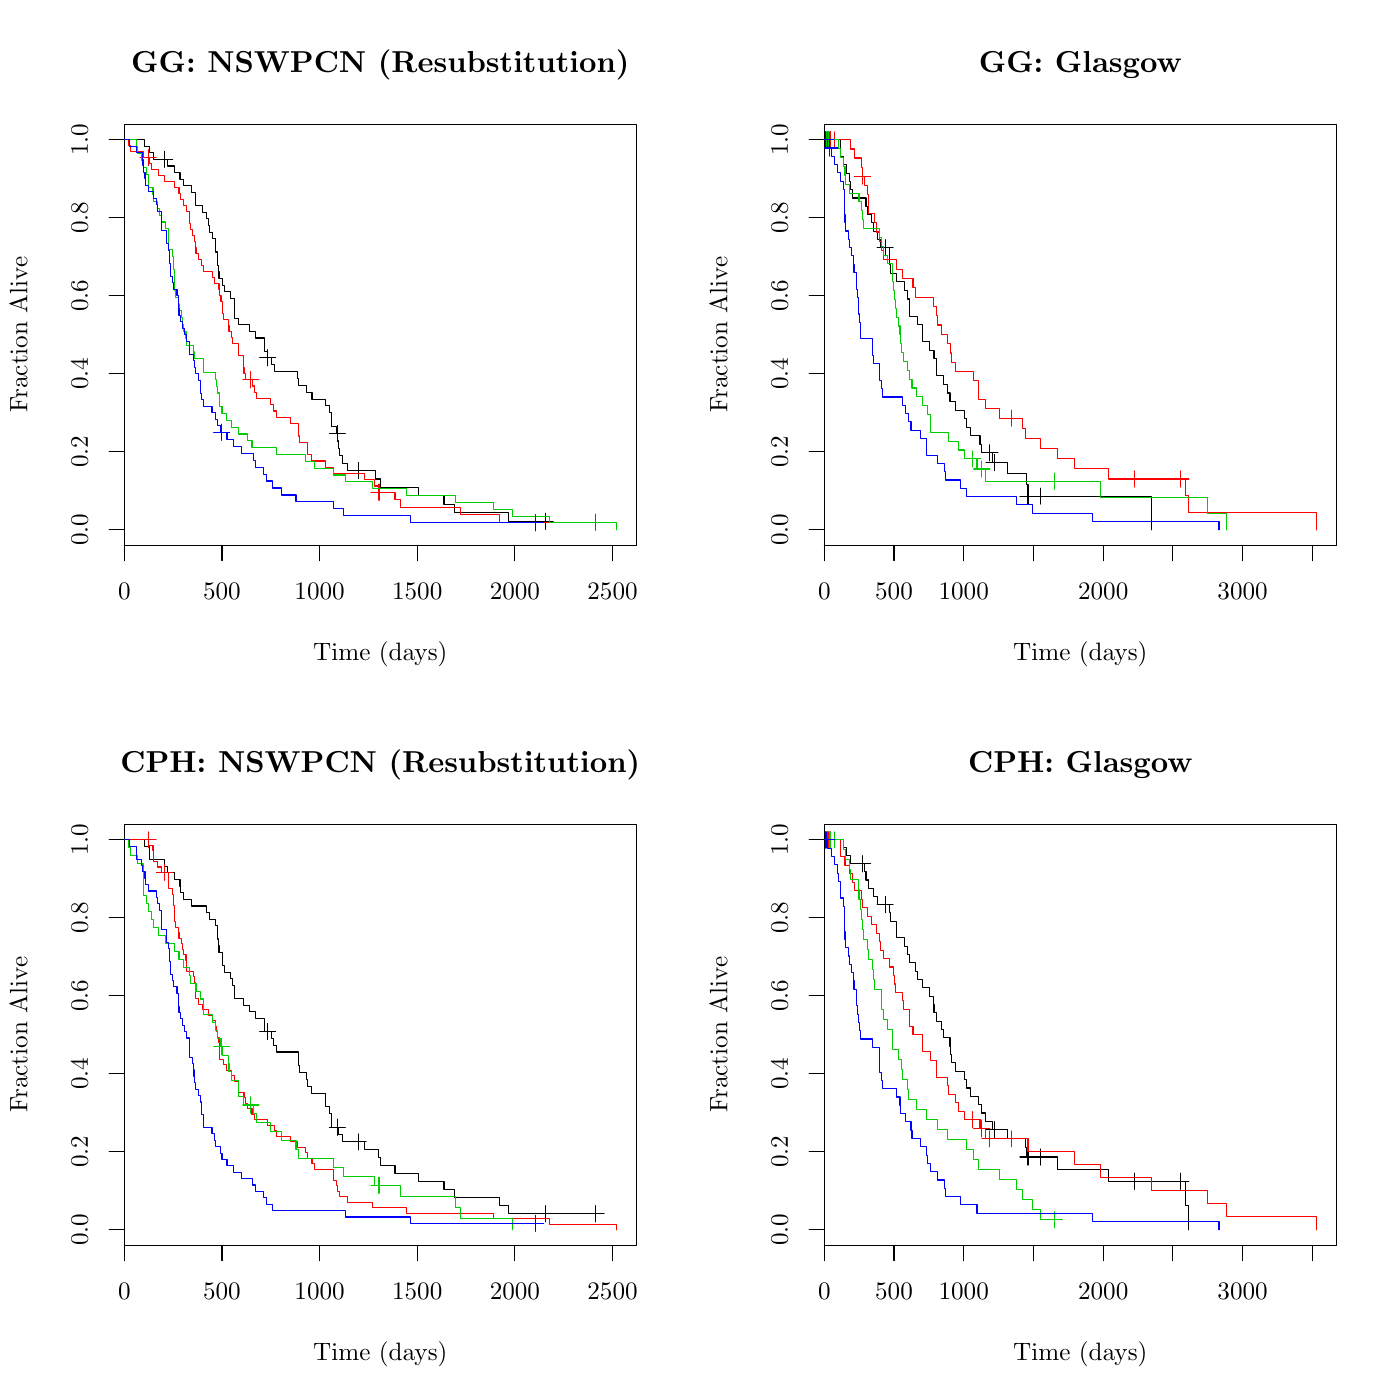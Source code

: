 % Created by tikzDevice version 0.8.1 on 2015-02-03 07:23:59
% !TEX encoding = UTF-8 Unicode
\documentclass[11pt]{memoir}
\nonstopmode

\usepackage{tikz}

\usepackage[active,tightpage,psfixbb]{preview}

\PreviewEnvironment{pgfpicture}

\setlength\PreviewBorder{0pt}

\usepackage{amsmath}
\newcommand{\SweaveOpts}[1]{}  % do not interfere with LaTeX
\newcommand{\SweaveInput}[1]{} % because they are not real TeX commands
\newcommand{\Sexpr}[1]{}       % will only be parsed by R


\usepackage{geometry}
\usepackage{amsmath}
\usepackage{lscape}
\geometry{verbose,tmargin=2.5cm,bmargin=2.5cm,lmargin=2.5cm,rmargin=2.5cm}


\begin{document}

\begin{tikzpicture}[x=1pt,y=1pt]
\definecolor{fillColor}{RGB}{255,255,255}
\path[use as bounding box,fill=fillColor,fill opacity=0.00] (0,0) rectangle (505.89,505.89);
\begin{scope}
\path[clip] (  0.00,  0.00) rectangle (505.89,505.89);
\definecolor{drawColor}{RGB}{0,0,0}

\path[draw=drawColor,line width= 0.4pt,line join=round,line cap=round] ( 44.92,308.82) -- (221.34,308.82);

\path[draw=drawColor,line width= 0.4pt,line join=round,line cap=round] ( 44.92,308.82) -- ( 44.92,303.34);

\path[draw=drawColor,line width= 0.4pt,line join=round,line cap=round] ( 80.20,308.82) -- ( 80.20,303.34);

\path[draw=drawColor,line width= 0.4pt,line join=round,line cap=round] (115.49,308.82) -- (115.49,303.34);

\path[draw=drawColor,line width= 0.4pt,line join=round,line cap=round] (150.77,308.82) -- (150.77,303.34);

\path[draw=drawColor,line width= 0.4pt,line join=round,line cap=round] (186.06,308.82) -- (186.06,303.34);

\path[draw=drawColor,line width= 0.4pt,line join=round,line cap=round] (221.34,308.82) -- (221.34,303.34);

\node[text=drawColor,anchor=base,inner sep=0pt, outer sep=0pt, scale=  0.83] at ( 44.92,289.10) {0};

\node[text=drawColor,anchor=base,inner sep=0pt, outer sep=0pt, scale=  0.83] at ( 80.20,289.10) {500};

\node[text=drawColor,anchor=base,inner sep=0pt, outer sep=0pt, scale=  0.83] at (115.49,289.10) {1000};

\node[text=drawColor,anchor=base,inner sep=0pt, outer sep=0pt, scale=  0.83] at (150.77,289.10) {1500};

\node[text=drawColor,anchor=base,inner sep=0pt, outer sep=0pt, scale=  0.83] at (186.06,289.10) {2000};

\node[text=drawColor,anchor=base,inner sep=0pt, outer sep=0pt, scale=  0.83] at (221.34,289.10) {2500};

\path[draw=drawColor,line width= 0.4pt,line join=round,line cap=round] ( 44.92,314.46) -- ( 44.92,455.34);

\path[draw=drawColor,line width= 0.4pt,line join=round,line cap=round] ( 44.92,314.46) -- ( 39.44,314.46);

\path[draw=drawColor,line width= 0.4pt,line join=round,line cap=round] ( 44.92,342.63) -- ( 39.44,342.63);

\path[draw=drawColor,line width= 0.4pt,line join=round,line cap=round] ( 44.92,370.81) -- ( 39.44,370.81);

\path[draw=drawColor,line width= 0.4pt,line join=round,line cap=round] ( 44.92,398.98) -- ( 39.44,398.98);

\path[draw=drawColor,line width= 0.4pt,line join=round,line cap=round] ( 44.92,427.16) -- ( 39.44,427.16);

\path[draw=drawColor,line width= 0.4pt,line join=round,line cap=round] ( 44.92,455.34) -- ( 39.44,455.34);

\node[text=drawColor,rotate= 90.00,anchor=base,inner sep=0pt, outer sep=0pt, scale=  0.83] at ( 31.77,314.46) {0.0};

\node[text=drawColor,rotate= 90.00,anchor=base,inner sep=0pt, outer sep=0pt, scale=  0.83] at ( 31.77,342.63) {0.2};

\node[text=drawColor,rotate= 90.00,anchor=base,inner sep=0pt, outer sep=0pt, scale=  0.83] at ( 31.77,370.81) {0.4};

\node[text=drawColor,rotate= 90.00,anchor=base,inner sep=0pt, outer sep=0pt, scale=  0.83] at ( 31.77,398.98) {0.6};

\node[text=drawColor,rotate= 90.00,anchor=base,inner sep=0pt, outer sep=0pt, scale=  0.83] at ( 31.77,427.16) {0.8};

\node[text=drawColor,rotate= 90.00,anchor=base,inner sep=0pt, outer sep=0pt, scale=  0.83] at ( 31.77,455.34) {1.0};

\path[draw=drawColor,line width= 0.4pt,line join=round,line cap=round] ( 44.92,308.82) --
	(229.94,308.82) --
	(229.94,460.97) --
	( 44.92,460.97) --
	( 44.92,308.82);
\end{scope}
\begin{scope}
\path[clip] (  0.00,252.94) rectangle (252.94,505.89);
\definecolor{drawColor}{RGB}{0,0,0}

\node[text=drawColor,anchor=base,inner sep=0pt, outer sep=0pt, scale=  1.00] at (137.43,479.67) {\bfseries GG: NSWPCN (Resubstitution)};

\node[text=drawColor,anchor=base,inner sep=0pt, outer sep=0pt, scale=  0.83] at (137.43,267.19) {Time (days)};

\node[text=drawColor,rotate= 90.00,anchor=base,inner sep=0pt, outer sep=0pt, scale=  0.83] at (  9.86,384.90) {Fraction Alive};
\end{scope}
\begin{scope}
\path[clip] ( 44.92,308.82) rectangle (229.94,460.97);
\definecolor{drawColor}{RGB}{0,0,0}

\path[draw=drawColor,line width= 0.4pt,line join=round,line cap=round] ( 44.92,455.34) --
	( 52.19,455.34) --
	( 52.19,452.99) --
	( 54.16,452.99) --
	( 54.16,450.64) --
	( 55.36,450.64) --
	( 55.36,448.29) --
	( 60.52,448.29) --
	( 60.52,445.90) --
	( 63.13,445.90) --
	( 63.13,443.51) --
	( 65.03,443.51) --
	( 65.03,441.12) --
	( 66.23,441.12) --
	( 66.23,438.73) --
	( 69.27,438.73) --
	( 69.27,436.34) --
	( 70.54,436.34) --
	( 70.54,433.95) --
	( 70.61,433.95) --
	( 70.61,431.56) --
	( 73.08,431.56) --
	( 73.08,429.17) --
	( 74.77,429.17) --
	( 74.77,426.78) --
	( 75.48,426.78) --
	( 75.48,424.39) --
	( 75.62,424.39) --
	( 75.62,422.00) --
	( 76.82,422.00) --
	( 76.82,419.61) --
	( 77.87,419.61) --
	( 77.87,417.22) --
	( 78.02,417.22) --
	( 78.02,414.83) --
	( 78.65,414.83) --
	( 78.65,412.44) --
	( 78.72,412.44) --
	( 78.72,410.05) --
	( 78.86,410.05) --
	( 78.86,407.66) --
	( 79.15,407.66) --
	( 79.15,405.27) --
	( 80.42,405.27) --
	( 80.42,402.88) --
	( 81.19,402.88) --
	( 81.19,400.49) --
	( 83.17,400.49) --
	( 83.17,398.10) --
	( 84.58,398.10) --
	( 84.58,395.71) --
	( 84.65,395.71) --
	( 84.65,393.32) --
	( 84.79,393.32) --
	( 84.79,390.93) --
	( 86.34,390.93) --
	( 86.34,388.54) --
	( 90.29,388.54) --
	( 90.29,386.15) --
	( 92.27,386.15) --
	( 92.27,383.76) --
	( 95.59,383.76) --
	( 95.59,381.37) --
	( 95.66,381.37) --
	( 95.66,378.98) --
	( 96.50,378.98) --
	( 96.50,376.59) --
	( 98.20,376.59) --
	( 98.20,374.11) --
	( 99.12,374.11) --
	( 99.12,371.62) --
	(107.58,371.62) --
	(107.58,369.14) --
	(107.80,369.14) --
	(107.80,366.65) --
	(110.76,366.65) --
	(110.76,364.17) --
	(112.74,364.17) --
	(112.74,361.68) --
	(117.60,361.68) --
	(117.60,359.20) --
	(119.02,359.20) --
	(119.02,356.71) --
	(119.79,356.71) --
	(119.79,351.74) --
	(121.70,351.74) --
	(121.70,349.25) --
	(122.05,349.25) --
	(122.05,346.58) --
	(122.26,346.58) --
	(122.26,343.90) --
	(122.61,343.90) --
	(122.61,341.22) --
	(123.74,341.22) --
	(123.74,338.55) --
	(125.51,338.55) --
	(125.51,335.87) --
	(135.67,335.87) --
	(135.67,332.81) --
	(137.65,332.81) --
	(137.65,329.75) --
	(151.27,329.75) --
	(151.27,326.69) --
	(160.44,326.69) --
	(160.44,323.63) --
	(164.25,323.63) --
	(164.25,320.57) --
	(183.87,320.57) --
	(183.87,317.51) --
	(196.99,317.51) --
	(196.99,317.51);

\path[draw=drawColor,line width= 0.4pt,line join=round,line cap=round] ( 56.55,448.29) -- ( 62.36,448.29);

\path[draw=drawColor,line width= 0.4pt,line join=round,line cap=round] ( 59.46,445.39) -- ( 59.46,451.20);

\path[draw=drawColor,line width= 0.4pt,line join=round,line cap=round] ( 93.81,376.59) -- ( 99.62,376.59);

\path[draw=drawColor,line width= 0.4pt,line join=round,line cap=round] ( 96.72,373.69) -- ( 96.72,379.50);

\path[draw=drawColor,line width= 0.4pt,line join=round,line cap=round] (119.00,349.25) -- (124.81,349.25);

\path[draw=drawColor,line width= 0.4pt,line join=round,line cap=round] (121.91,346.35) -- (121.91,352.16);

\path[draw=drawColor,line width= 0.4pt,line join=round,line cap=round] (126.48,335.87) -- (132.29,335.87);

\path[draw=drawColor,line width= 0.4pt,line join=round,line cap=round] (129.39,332.96) -- (129.39,338.77);

\path[draw=drawColor,line width= 0.4pt,line join=round,line cap=round] (194.09,317.51) -- (199.90,317.51);

\path[draw=drawColor,line width= 0.4pt,line join=round,line cap=round] (196.99,314.61) -- (196.99,320.42);
\definecolor{drawColor}{RGB}{255,0,0}

\path[draw=drawColor,line width= 0.4pt,line join=round,line cap=round] ( 44.92,455.34) --
	( 46.33,455.34) --
	( 46.33,453.20) --
	( 47.04,453.20) --
	( 47.04,451.07) --
	( 51.76,451.07) --
	( 51.76,448.93) --
	( 53.95,448.93) --
	( 53.95,446.76) --
	( 54.59,446.76) --
	( 54.59,444.59) --
	( 57.41,444.59) --
	( 57.41,442.42) --
	( 59.60,442.42) --
	( 59.60,440.26) --
	( 63.13,440.26) --
	( 63.13,438.09) --
	( 64.68,438.09) --
	( 64.68,435.92) --
	( 65.10,435.92) --
	( 65.10,433.75) --
	( 66.30,433.75) --
	( 66.30,431.58) --
	( 67.36,431.58) --
	( 67.36,429.41) --
	( 68.49,429.41) --
	( 68.49,427.24) --
	( 68.63,427.24) --
	( 68.63,425.07) --
	( 68.70,425.07) --
	( 68.70,422.90) --
	( 69.48,422.90) --
	( 69.48,420.74) --
	( 70.25,420.74) --
	( 70.25,418.57) --
	( 70.54,418.57) --
	( 70.54,416.40) --
	( 70.82,416.40) --
	( 70.82,414.23) --
	( 71.66,414.23) --
	( 71.66,412.06) --
	( 72.79,412.06) --
	( 72.79,409.89) --
	( 73.57,409.89) --
	( 73.57,407.72) --
	( 76.89,407.72) --
	( 76.89,405.55) --
	( 77.59,405.55) --
	( 77.59,403.38) --
	( 79.15,403.38) --
	( 79.15,401.21) --
	( 79.36,401.21) --
	( 79.36,399.05) --
	( 79.85,399.05) --
	( 79.85,396.88) --
	( 80.27,396.88) --
	( 80.27,394.71) --
	( 80.34,394.71) --
	( 80.34,392.54) --
	( 80.63,392.54) --
	( 80.63,390.37) --
	( 82.53,390.37) --
	( 82.53,388.20) --
	( 82.74,388.20) --
	( 82.74,386.03) --
	( 83.59,386.03) --
	( 83.59,383.86) --
	( 83.94,383.86) --
	( 83.94,381.69) --
	( 86.06,381.69) --
	( 86.06,379.52) --
	( 86.34,379.52) --
	( 86.34,377.36) --
	( 87.90,377.36) --
	( 87.90,375.19) --
	( 88.04,375.19) --
	( 88.04,373.02) --
	( 88.18,373.02) --
	( 88.18,370.85) --
	( 88.81,370.85) --
	( 88.81,368.68) --
	( 91.35,368.68) --
	( 91.35,366.42) --
	( 91.99,366.42) --
	( 91.99,364.16) --
	( 92.55,364.16) --
	( 92.55,361.90) --
	( 97.85,361.90) --
	( 97.85,359.64) --
	( 98.76,359.64) --
	( 98.76,357.38) --
	(100.03,357.38) --
	(100.03,355.12) --
	(104.97,355.12) --
	(104.97,352.86) --
	(107.94,352.86) --
	(107.94,350.61) --
	(108.01,350.61) --
	(108.01,348.35) --
	(108.15,348.35) --
	(108.15,346.09) --
	(111.04,346.09) --
	(111.04,343.83) --
	(111.18,343.83) --
	(111.18,341.57) --
	(112.59,341.57) --
	(112.59,339.31) --
	(117.68,339.31) --
	(117.68,337.05) --
	(120.36,337.05) --
	(120.36,334.79) --
	(131.79,334.79) --
	(131.79,332.53) --
	(135.18,332.53) --
	(135.18,330.27) --
	(136.80,330.27) --
	(136.80,328.01) --
	(142.73,328.01) --
	(142.73,325.30) --
	(144.56,325.30) --
	(144.56,322.59) --
	(166.51,322.59) --
	(166.51,319.88) --
	(180.41,319.88) --
	(180.41,317.17) --
	(215.34,317.17) --
	(215.34,317.17);

\path[draw=drawColor,line width= 0.4pt,line join=round,line cap=round] ( 50.62,448.93) -- ( 56.43,448.93);

\path[draw=drawColor,line width= 0.4pt,line join=round,line cap=round] ( 53.53,446.03) -- ( 53.53,451.84);

\path[draw=drawColor,line width= 0.4pt,line join=round,line cap=round] ( 87.74,368.68) -- ( 93.55,368.68);

\path[draw=drawColor,line width= 0.4pt,line join=round,line cap=round] ( 90.65,365.77) -- ( 90.65,371.59);

\path[draw=drawColor,line width= 0.4pt,line join=round,line cap=round] (134.04,328.01) -- (139.85,328.01);

\path[draw=drawColor,line width= 0.4pt,line join=round,line cap=round] (136.94,325.11) -- (136.94,330.92);

\path[draw=drawColor,line width= 0.4pt,line join=round,line cap=round] (212.44,317.17) -- (218.25,317.17);

\path[draw=drawColor,line width= 0.4pt,line join=round,line cap=round] (215.34,314.26) -- (215.34,320.07);
\definecolor{drawColor}{RGB}{0,205,0}

\path[draw=drawColor,line width= 0.4pt,line join=round,line cap=round] ( 44.92,455.34) --
	( 49.37,455.34) --
	( 49.37,452.86) --
	( 49.72,452.86) --
	( 49.72,450.39) --
	( 51.27,450.39) --
	( 51.27,447.92) --
	( 51.98,447.92) --
	( 51.98,445.45) --
	( 52.96,445.45) --
	( 52.96,442.98) --
	( 53.74,442.98) --
	( 53.74,438.03) --
	( 55.29,438.03) --
	( 55.29,435.56) --
	( 55.50,435.56) --
	( 55.50,433.09) --
	( 56.85,433.09) --
	( 56.85,430.62) --
	( 57.55,430.62) --
	( 57.55,428.15) --
	( 58.40,428.15) --
	( 58.40,425.68) --
	( 59.67,425.68) --
	( 59.67,423.20) --
	( 60.73,423.20) --
	( 60.73,420.73) --
	( 60.87,420.73) --
	( 60.87,418.26) --
	( 60.94,418.26) --
	( 60.94,415.79) --
	( 62.35,415.79) --
	( 62.35,413.32) --
	( 62.63,413.32) --
	( 62.63,408.38) --
	( 62.98,408.38) --
	( 62.98,403.43) --
	( 63.20,403.43) --
	( 63.20,400.96) --
	( 63.41,400.96) --
	( 63.41,398.49) --
	( 64.40,398.49) --
	( 64.40,396.02) --
	( 64.68,396.02) --
	( 64.68,393.55) --
	( 65.53,393.55) --
	( 65.53,391.07) --
	( 65.81,391.07) --
	( 65.81,388.60) --
	( 66.37,388.60) --
	( 66.37,386.13) --
	( 67.22,386.13) --
	( 67.22,383.66) --
	( 67.43,383.66) --
	( 67.43,381.19) --
	( 69.97,381.19) --
	( 69.97,378.72) --
	( 70.11,378.72) --
	( 70.11,376.25) --
	( 73.50,376.25) --
	( 73.50,371.30) --
	( 77.80,371.30) --
	( 77.80,368.83) --
	( 78.37,368.83) --
	( 78.37,366.36) --
	( 78.72,366.36) --
	( 78.72,363.89) --
	( 79.22,363.89) --
	( 79.22,361.42) --
	( 79.36,361.42) --
	( 79.36,358.94) --
	( 80.20,358.94) --
	( 80.20,356.47) --
	( 81.76,356.47) --
	( 81.76,354.00) --
	( 83.73,354.00) --
	( 83.73,351.53) --
	( 86.34,351.53) --
	( 86.34,349.06) --
	( 89.45,349.06) --
	( 89.45,346.59) --
	( 91.07,346.59) --
	( 91.07,344.11) --
	( 99.89,344.11) --
	( 99.89,341.64) --
	(110.55,341.64) --
	(110.55,339.17) --
	(113.51,339.17) --
	(113.51,336.70) --
	(120.57,336.70) --
	(120.57,334.23) --
	(124.80,334.23) --
	(124.80,331.76) --
	(134.61,331.76) --
	(134.61,329.29) --
	(146.75,329.29) --
	(146.75,326.81) --
	(164.74,326.81) --
	(164.74,324.34) --
	(178.43,324.34) --
	(178.43,321.87) --
	(185.35,321.87) --
	(185.35,319.40) --
	(198.62,319.40) --
	(198.62,316.93) --
	(222.82,316.93) --
	(222.82,314.46);
\definecolor{drawColor}{RGB}{0,0,255}

\path[draw=drawColor,line width= 0.4pt,line join=round,line cap=round] ( 44.92,455.34) --
	( 46.75,455.34) --
	( 46.75,452.99) --
	( 49.22,452.99) --
	( 49.22,450.64) --
	( 51.41,450.64) --
	( 51.41,448.29) --
	( 51.69,448.29) --
	( 51.69,445.94) --
	( 51.98,445.94) --
	( 51.98,443.60) --
	( 52.40,443.60) --
	( 52.40,441.25) --
	( 52.61,441.25) --
	( 52.61,438.90) --
	( 53.67,438.90) --
	( 53.67,436.55) --
	( 55.50,436.55) --
	( 55.50,434.20) --
	( 56.42,434.20) --
	( 56.42,431.86) --
	( 56.78,431.86) --
	( 56.78,429.51) --
	( 58.26,429.51) --
	( 58.26,422.46) --
	( 60.09,422.46) --
	( 60.09,420.12) --
	( 60.30,420.12) --
	( 60.30,417.77) --
	( 60.73,417.77) --
	( 60.73,415.42) --
	( 61.15,415.42) --
	( 61.15,413.07) --
	( 61.29,413.07) --
	( 61.29,410.72) --
	( 61.71,410.72) --
	( 61.71,406.03) --
	( 62.35,406.03) --
	( 62.35,403.68) --
	( 62.56,403.68) --
	( 62.56,401.33) --
	( 63.97,401.33) --
	( 63.97,398.98) --
	( 64.47,398.98) --
	( 64.47,396.64) --
	( 64.61,396.64) --
	( 64.61,394.29) --
	( 64.68,394.29) --
	( 64.68,391.94) --
	( 65.38,391.94) --
	( 65.38,389.59) --
	( 65.88,389.59) --
	( 65.88,387.24) --
	( 66.65,387.24) --
	( 66.65,384.90) --
	( 67.29,384.90) --
	( 67.29,382.55) --
	( 68.35,382.55) --
	( 68.35,380.20) --
	( 68.49,380.20) --
	( 68.49,377.85) --
	( 70.04,377.85) --
	( 70.04,375.50) --
	( 70.18,375.50) --
	( 70.18,373.16) --
	( 70.54,373.16) --
	( 70.54,370.81) --
	( 71.88,370.81) --
	( 71.88,368.46) --
	( 72.44,368.46) --
	( 72.44,363.76) --
	( 72.86,363.76) --
	( 72.86,361.42) --
	( 73.43,361.42) --
	( 73.43,359.07) --
	( 76.60,359.07) --
	( 76.60,356.72) --
	( 77.87,356.72) --
	( 77.87,354.37) --
	( 78.44,354.37) --
	( 78.44,352.02) --
	( 79.57,352.02) --
	( 79.57,349.68) --
	( 82.04,349.68) --
	( 82.04,347.16) --
	( 84.37,347.16) --
	( 84.37,344.64) --
	( 87.19,344.64) --
	( 87.19,342.13) --
	( 91.49,342.13) --
	( 91.49,339.61) --
	( 92.27,339.61) --
	( 92.27,337.10) --
	( 95.09,337.10) --
	( 95.09,334.58) --
	( 96.36,334.58) --
	( 96.36,332.07) --
	( 98.34,332.07) --
	( 98.34,329.55) --
	(101.66,329.55) --
	(101.66,327.03) --
	(106.95,327.03) --
	(106.95,324.52) --
	(120.36,324.52) --
	(120.36,322.00) --
	(124.17,322.00) --
	(124.17,319.49) --
	(148.23,319.49) --
	(148.23,316.97) --
	(193.54,316.97) --
	(193.54,316.97);

\path[draw=drawColor,line width= 0.4pt,line join=round,line cap=round] ( 77.16,349.68) -- ( 82.97,349.68);

\path[draw=drawColor,line width= 0.4pt,line join=round,line cap=round] ( 80.06,346.77) -- ( 80.06,352.58);

\path[draw=drawColor,line width= 0.4pt,line join=round,line cap=round] (190.63,316.97) -- (196.44,316.97);

\path[draw=drawColor,line width= 0.4pt,line join=round,line cap=round] (193.54,314.07) -- (193.54,319.88);
\end{scope}
\begin{scope}
\path[clip] (  0.00,  0.00) rectangle (505.89,505.89);
\definecolor{drawColor}{RGB}{0,0,0}

\path[draw=drawColor,line width= 0.4pt,line join=round,line cap=round] (297.86,308.82) -- (474.22,308.82);

\path[draw=drawColor,line width= 0.4pt,line join=round,line cap=round] (297.86,308.82) -- (297.86,303.34);

\path[draw=drawColor,line width= 0.4pt,line join=round,line cap=round] (323.06,308.82) -- (323.06,303.34);

\path[draw=drawColor,line width= 0.4pt,line join=round,line cap=round] (348.25,308.82) -- (348.25,303.34);

\path[draw=drawColor,line width= 0.4pt,line join=round,line cap=round] (373.44,308.82) -- (373.44,303.34);

\path[draw=drawColor,line width= 0.4pt,line join=round,line cap=round] (398.64,308.82) -- (398.64,303.34);

\path[draw=drawColor,line width= 0.4pt,line join=round,line cap=round] (423.83,308.82) -- (423.83,303.34);

\path[draw=drawColor,line width= 0.4pt,line join=round,line cap=round] (449.02,308.82) -- (449.02,303.34);

\path[draw=drawColor,line width= 0.4pt,line join=round,line cap=round] (474.22,308.82) -- (474.22,303.34);

\node[text=drawColor,anchor=base,inner sep=0pt, outer sep=0pt, scale=  0.83] at (297.86,289.10) {0};

\node[text=drawColor,anchor=base,inner sep=0pt, outer sep=0pt, scale=  0.83] at (323.06,289.10) {500};

\node[text=drawColor,anchor=base,inner sep=0pt, outer sep=0pt, scale=  0.83] at (348.25,289.10) {1000};

\node[text=drawColor,anchor=base,inner sep=0pt, outer sep=0pt, scale=  0.83] at (398.64,289.10) {2000};

\node[text=drawColor,anchor=base,inner sep=0pt, outer sep=0pt, scale=  0.83] at (449.02,289.10) {3000};

\path[draw=drawColor,line width= 0.4pt,line join=round,line cap=round] (297.86,314.46) -- (297.86,455.34);

\path[draw=drawColor,line width= 0.4pt,line join=round,line cap=round] (297.86,314.46) -- (292.39,314.46);

\path[draw=drawColor,line width= 0.4pt,line join=round,line cap=round] (297.86,342.63) -- (292.39,342.63);

\path[draw=drawColor,line width= 0.4pt,line join=round,line cap=round] (297.86,370.81) -- (292.39,370.81);

\path[draw=drawColor,line width= 0.4pt,line join=round,line cap=round] (297.86,398.98) -- (292.39,398.98);

\path[draw=drawColor,line width= 0.4pt,line join=round,line cap=round] (297.86,427.16) -- (292.39,427.16);

\path[draw=drawColor,line width= 0.4pt,line join=round,line cap=round] (297.86,455.34) -- (292.39,455.34);

\node[text=drawColor,rotate= 90.00,anchor=base,inner sep=0pt, outer sep=0pt, scale=  0.83] at (284.72,314.46) {0.0};

\node[text=drawColor,rotate= 90.00,anchor=base,inner sep=0pt, outer sep=0pt, scale=  0.83] at (284.72,342.63) {0.2};

\node[text=drawColor,rotate= 90.00,anchor=base,inner sep=0pt, outer sep=0pt, scale=  0.83] at (284.72,370.81) {0.4};

\node[text=drawColor,rotate= 90.00,anchor=base,inner sep=0pt, outer sep=0pt, scale=  0.83] at (284.72,398.98) {0.6};

\node[text=drawColor,rotate= 90.00,anchor=base,inner sep=0pt, outer sep=0pt, scale=  0.83] at (284.72,427.16) {0.8};

\node[text=drawColor,rotate= 90.00,anchor=base,inner sep=0pt, outer sep=0pt, scale=  0.83] at (284.72,455.34) {1.0};

\path[draw=drawColor,line width= 0.4pt,line join=round,line cap=round] (297.86,308.82) --
	(482.88,308.82) --
	(482.88,460.97) --
	(297.86,460.97) --
	(297.86,308.82);
\end{scope}
\begin{scope}
\path[clip] (252.94,252.94) rectangle (505.89,505.89);
\definecolor{drawColor}{RGB}{0,0,0}

\node[text=drawColor,anchor=base,inner sep=0pt, outer sep=0pt, scale=  1.00] at (390.37,479.67) {\bfseries GG: Glasgow};

\node[text=drawColor,anchor=base,inner sep=0pt, outer sep=0pt, scale=  0.83] at (390.37,267.19) {Time (days)};

\node[text=drawColor,rotate= 90.00,anchor=base,inner sep=0pt, outer sep=0pt, scale=  0.83] at (262.81,384.90) {Fraction Alive};
\end{scope}
\begin{scope}
\path[clip] (297.86,308.82) rectangle (482.88,460.97);
\definecolor{drawColor}{RGB}{0,0,0}

\path[draw=drawColor,line width= 0.4pt,line join=round,line cap=round] (297.86,455.34) --
	(303.74,455.34) --
	(303.74,452.34) --
	(303.85,452.34) --
	(303.85,449.34) --
	(304.72,449.34) --
	(304.72,446.34) --
	(305.99,446.34) --
	(305.99,443.35) --
	(306.81,443.35) --
	(306.81,440.35) --
	(307.48,440.35) --
	(307.48,437.35) --
	(308.09,437.35) --
	(308.09,434.35) --
	(312.94,434.35) --
	(312.94,431.36) --
	(313.40,431.36) --
	(313.40,428.36) --
	(314.84,428.36) --
	(314.84,425.36) --
	(315.65,425.36) --
	(315.65,422.36) --
	(316.99,422.36) --
	(316.99,419.37) --
	(318.26,419.37) --
	(318.26,416.37) --
	(321.44,416.37) --
	(321.44,413.28) --
	(321.48,413.28) --
	(321.48,410.19) --
	(321.74,410.19) --
	(321.74,407.10) --
	(323.86,407.10) --
	(323.86,404.02) --
	(326.90,404.02) --
	(326.90,400.93) --
	(327.77,400.93) --
	(327.77,397.84) --
	(328.54,397.84) --
	(328.54,394.75) --
	(328.64,394.75) --
	(328.64,391.66) --
	(331.60,391.66) --
	(331.60,388.57) --
	(333.25,388.57) --
	(333.25,385.49) --
	(333.29,385.49) --
	(333.29,382.40) --
	(335.75,382.40) --
	(335.75,379.31) --
	(337.48,379.31) --
	(337.48,376.22) --
	(338.35,376.22) --
	(338.35,373.13) --
	(338.51,373.13) --
	(338.51,370.04) --
	(341.01,370.04) --
	(341.01,366.96) --
	(342.39,366.96) --
	(342.39,363.87) --
	(343.26,363.87) --
	(343.26,360.78) --
	(345.41,360.78) --
	(345.41,357.69) --
	(348.63,357.69) --
	(348.63,354.60) --
	(349.09,354.60) --
	(349.09,351.51) --
	(350.58,351.51) --
	(350.58,348.43) --
	(354.10,348.43) --
	(354.10,345.34) --
	(354.61,345.34) --
	(354.61,342.25) --
	(358.60,342.25) --
	(358.60,338.78) --
	(363.92,338.78) --
	(363.92,334.72) --
	(371.07,334.72) --
	(371.07,330.67) --
	(371.48,330.67) --
	(371.48,326.62) --
	(415.95,326.62) --
	(415.95,314.46);

\path[draw=drawColor,line width= 0.4pt,line join=round,line cap=round] (296.23,455.34) -- (302.04,455.34);

\path[draw=drawColor,line width= 0.4pt,line join=round,line cap=round] (299.14,452.43) -- (299.14,458.24);

\path[draw=drawColor,line width= 0.4pt,line join=round,line cap=round] (296.45,455.34) -- (302.26,455.34);

\path[draw=drawColor,line width= 0.4pt,line join=round,line cap=round] (299.35,452.43) -- (299.35,458.24);

\path[draw=drawColor,line width= 0.4pt,line join=round,line cap=round] (297.15,455.34) -- (302.96,455.34);

\path[draw=drawColor,line width= 0.4pt,line join=round,line cap=round] (300.06,452.43) -- (300.06,458.24);

\path[draw=drawColor,line width= 0.4pt,line join=round,line cap=round] (316.94,416.37) -- (322.75,416.37);

\path[draw=drawColor,line width= 0.4pt,line join=round,line cap=round] (319.84,413.46) -- (319.84,419.27);

\path[draw=drawColor,line width= 0.4pt,line join=round,line cap=round] (354.77,342.25) -- (360.58,342.25);

\path[draw=drawColor,line width= 0.4pt,line join=round,line cap=round] (357.68,339.35) -- (357.68,345.16);

\path[draw=drawColor,line width= 0.4pt,line join=round,line cap=round] (356.30,338.78) -- (362.12,338.78);

\path[draw=drawColor,line width= 0.4pt,line join=round,line cap=round] (359.21,335.87) -- (359.21,341.68);

\path[draw=drawColor,line width= 0.4pt,line join=round,line cap=round] (368.57,326.62) -- (374.38,326.62);

\path[draw=drawColor,line width= 0.4pt,line join=round,line cap=round] (371.48,323.71) -- (371.48,329.52);

\path[draw=drawColor,line width= 0.4pt,line join=round,line cap=round] (373.17,326.62) -- (378.99,326.62);

\path[draw=drawColor,line width= 0.4pt,line join=round,line cap=round] (376.08,323.71) -- (376.08,329.52);
\definecolor{drawColor}{RGB}{255,0,0}

\path[draw=drawColor,line width= 0.4pt,line join=round,line cap=round] (297.86,455.34) --
	(307.22,455.34) --
	(307.22,452.06) --
	(308.75,452.06) --
	(308.75,448.78) --
	(311.36,448.78) --
	(311.36,445.51) --
	(311.67,445.51) --
	(311.67,442.23) --
	(312.28,442.23) --
	(312.28,438.87) --
	(313.62,438.87) --
	(313.62,435.51) --
	(313.81,435.51) --
	(313.81,432.14) --
	(313.97,432.14) --
	(313.97,428.78) --
	(316.11,428.78) --
	(316.11,425.42) --
	(316.77,425.42) --
	(316.77,422.06) --
	(317.80,422.06) --
	(317.80,418.69) --
	(318.57,418.69) --
	(318.57,415.33) --
	(319.34,415.33) --
	(319.34,411.97) --
	(324.04,411.97) --
	(324.04,408.61) --
	(326.08,408.61) --
	(326.08,405.24) --
	(329.92,405.24) --
	(329.92,401.88) --
	(330.88,401.88) --
	(330.88,398.52) --
	(337.23,398.52) --
	(337.23,395.16) --
	(338.25,395.16) --
	(338.25,391.79) --
	(338.81,391.79) --
	(338.81,388.43) --
	(340.09,388.43) --
	(340.09,385.07) --
	(342.49,385.07) --
	(342.49,381.71) --
	(343.37,381.71) --
	(343.37,378.34) --
	(343.98,378.34) --
	(343.98,374.98) --
	(345.36,374.98) --
	(345.36,371.62) --
	(351.70,371.62) --
	(351.70,368.26) --
	(353.43,368.26) --
	(353.43,364.89) --
	(353.54,364.89) --
	(353.54,361.53) --
	(356.14,361.53) --
	(356.14,358.17) --
	(361.10,358.17) --
	(361.10,354.81) --
	(369.44,354.81) --
	(369.44,351.14) --
	(370.60,351.14) --
	(370.60,347.47) --
	(376.08,347.47) --
	(376.08,343.80) --
	(382.06,343.80) --
	(382.06,340.13) --
	(388.35,340.13) --
	(388.35,336.46) --
	(400.62,336.46) --
	(400.62,332.80) --
	(428.22,332.80) --
	(428.22,326.68) --
	(429.45,326.68) --
	(429.45,320.57) --
	(475.77,320.57) --
	(475.77,314.46);

\path[draw=drawColor,line width= 0.4pt,line join=round,line cap=round] (295.37,455.34) -- (301.18,455.34);

\path[draw=drawColor,line width= 0.4pt,line join=round,line cap=round] (298.28,452.43) -- (298.28,458.24);

\path[draw=drawColor,line width= 0.4pt,line join=round,line cap=round] (295.53,455.34) -- (301.34,455.34);

\path[draw=drawColor,line width= 0.4pt,line join=round,line cap=round] (298.43,452.43) -- (298.43,458.24);

\path[draw=drawColor,line width= 0.4pt,line join=round,line cap=round] (296.23,455.34) -- (302.04,455.34);

\path[draw=drawColor,line width= 0.4pt,line join=round,line cap=round] (299.14,452.43) -- (299.14,458.24);

\path[draw=drawColor,line width= 0.4pt,line join=round,line cap=round] (297.00,455.34) -- (302.81,455.34);

\path[draw=drawColor,line width= 0.4pt,line join=round,line cap=round] (299.90,452.43) -- (299.90,458.24);

\path[draw=drawColor,line width= 0.4pt,line join=round,line cap=round] (297.26,455.34) -- (303.07,455.34);

\path[draw=drawColor,line width= 0.4pt,line join=round,line cap=round] (300.17,452.43) -- (300.17,458.24);

\path[draw=drawColor,line width= 0.4pt,line join=round,line cap=round] (298.79,455.34) -- (304.60,455.34);

\path[draw=drawColor,line width= 0.4pt,line join=round,line cap=round] (301.70,452.43) -- (301.70,458.24);

\path[draw=drawColor,line width= 0.4pt,line join=round,line cap=round] (308.76,442.23) -- (314.57,442.23);

\path[draw=drawColor,line width= 0.4pt,line join=round,line cap=round] (311.67,439.33) -- (311.67,445.14);

\path[draw=drawColor,line width= 0.4pt,line join=round,line cap=round] (362.59,354.81) -- (368.40,354.81);

\path[draw=drawColor,line width= 0.4pt,line join=round,line cap=round] (365.50,351.90) -- (365.50,357.71);

\path[draw=drawColor,line width= 0.4pt,line join=round,line cap=round] (406.91,332.80) -- (412.73,332.80);

\path[draw=drawColor,line width= 0.4pt,line join=round,line cap=round] (409.82,329.89) -- (409.82,335.70);

\path[draw=drawColor,line width= 0.4pt,line join=round,line cap=round] (423.78,332.80) -- (429.60,332.80);

\path[draw=drawColor,line width= 0.4pt,line join=round,line cap=round] (426.69,329.89) -- (426.69,335.70);
\definecolor{drawColor}{RGB}{0,205,0}

\path[draw=drawColor,line width= 0.4pt,line join=round,line cap=round] (297.86,455.34) --
	(303.08,455.34) --
	(303.08,452.13) --
	(303.59,452.13) --
	(303.59,448.93) --
	(304.87,448.93) --
	(304.87,445.73) --
	(305.33,445.73) --
	(305.33,442.53) --
	(305.53,442.53) --
	(305.53,439.33) --
	(307.07,439.33) --
	(307.07,436.12) --
	(310.39,436.12) --
	(310.39,432.92) --
	(311.31,432.92) --
	(311.31,429.72) --
	(311.71,429.72) --
	(311.71,426.52) --
	(312.13,426.52) --
	(312.13,423.32) --
	(317.96,423.32) --
	(317.96,420.12) --
	(318.68,420.12) --
	(318.68,416.91) --
	(319.23,416.91) --
	(319.23,413.71) --
	(320.56,413.71) --
	(320.56,410.51) --
	(322.40,410.51) --
	(322.40,407.31) --
	(322.66,407.31) --
	(322.66,404.11) --
	(322.91,404.11) --
	(322.91,400.90) --
	(323.12,400.90) --
	(323.12,397.70) --
	(323.58,397.70) --
	(323.58,394.50) --
	(323.94,394.50) --
	(323.94,391.30) --
	(324.81,391.30) --
	(324.81,388.10) --
	(325.21,388.10) --
	(325.21,384.90) --
	(325.52,384.90) --
	(325.52,381.69) --
	(325.73,381.69) --
	(325.73,378.49) --
	(326.34,378.49) --
	(326.34,375.29) --
	(327.97,375.29) --
	(327.97,372.09) --
	(328.54,372.09) --
	(328.54,368.89) --
	(329.56,368.89) --
	(329.56,365.68) --
	(331.30,365.68) --
	(331.30,362.48) --
	(333.40,362.48) --
	(333.40,359.28) --
	(335.24,359.28) --
	(335.24,356.08) --
	(336.21,356.08) --
	(336.21,349.68) --
	(342.75,349.68) --
	(342.75,346.47) --
	(346.22,346.47) --
	(346.22,343.27) --
	(348.47,343.27) --
	(348.47,340.07) --
	(353.03,340.07) --
	(353.03,336.41) --
	(356.14,336.41) --
	(356.14,332.02) --
	(397.55,332.02) --
	(397.55,326.17) --
	(436.40,326.17) --
	(436.40,320.31) --
	(443.21,320.31) --
	(443.21,314.46);

\path[draw=drawColor,line width= 0.4pt,line join=round,line cap=round] (295.42,455.34) -- (301.23,455.34);

\path[draw=drawColor,line width= 0.4pt,line join=round,line cap=round] (298.32,452.43) -- (298.32,458.24);

\path[draw=drawColor,line width= 0.4pt,line join=round,line cap=round] (295.68,455.34) -- (301.49,455.34);

\path[draw=drawColor,line width= 0.4pt,line join=round,line cap=round] (298.59,452.43) -- (298.59,458.24);

\path[draw=drawColor,line width= 0.4pt,line join=round,line cap=round] (295.83,455.34) -- (301.64,455.34);

\path[draw=drawColor,line width= 0.4pt,line join=round,line cap=round] (298.74,452.43) -- (298.74,458.24);

\path[draw=drawColor,line width= 0.4pt,line join=round,line cap=round] (296.49,455.34) -- (302.30,455.34);

\path[draw=drawColor,line width= 0.4pt,line join=round,line cap=round] (299.40,452.43) -- (299.40,458.24);

\path[draw=drawColor,line width= 0.4pt,line join=round,line cap=round] (348.64,340.07) -- (354.45,340.07);

\path[draw=drawColor,line width= 0.4pt,line join=round,line cap=round] (351.54,337.17) -- (351.54,342.98);

\path[draw=drawColor,line width= 0.4pt,line join=round,line cap=round] (351.86,336.41) -- (357.67,336.41);

\path[draw=drawColor,line width= 0.4pt,line join=round,line cap=round] (354.76,333.51) -- (354.76,339.32);

\path[draw=drawColor,line width= 0.4pt,line join=round,line cap=round] (378.08,332.02) -- (383.89,332.02);

\path[draw=drawColor,line width= 0.4pt,line join=round,line cap=round] (380.99,329.11) -- (380.99,334.93);
\definecolor{drawColor}{RGB}{0,0,255}

\path[draw=drawColor,line width= 0.4pt,line join=round,line cap=round] (297.86,455.34) --
	(299.09,455.34) --
	(299.09,452.40) --
	(300.36,452.40) --
	(300.36,449.40) --
	(301.70,449.40) --
	(301.70,446.40) --
	(302.47,446.40) --
	(302.47,443.40) --
	(303.85,443.40) --
	(303.85,440.41) --
	(304.72,440.41) --
	(304.72,437.41) --
	(305.03,437.41) --
	(305.03,434.41) --
	(305.12,434.41) --
	(305.12,431.41) --
	(305.27,431.41) --
	(305.27,428.41) --
	(305.33,428.41) --
	(305.33,425.41) --
	(305.53,425.41) --
	(305.53,422.41) --
	(306.71,422.41) --
	(306.71,419.41) --
	(306.87,419.41) --
	(306.87,416.41) --
	(307.53,416.41) --
	(307.53,413.42) --
	(308.49,413.42) --
	(308.49,410.42) --
	(308.60,410.42) --
	(308.60,407.42) --
	(309.61,407.42) --
	(309.61,404.42) --
	(309.63,404.42) --
	(309.63,401.42) --
	(309.72,401.42) --
	(309.72,398.42) --
	(310.13,398.42) --
	(310.13,392.42) --
	(310.64,392.42) --
	(310.64,389.43) --
	(310.79,389.43) --
	(310.79,386.43) --
	(310.85,386.43) --
	(310.85,383.43) --
	(315.19,383.43) --
	(315.19,380.43) --
	(315.24,380.43) --
	(315.24,377.43) --
	(315.50,377.43) --
	(315.50,374.43) --
	(317.76,374.43) --
	(317.76,371.43) --
	(317.85,371.43) --
	(317.85,368.43) --
	(318.46,368.43) --
	(318.46,365.44) --
	(318.88,365.44) --
	(318.88,362.44) --
	(326.24,362.44) --
	(326.24,359.44) --
	(327.16,359.44) --
	(327.16,356.44) --
	(328.23,356.44) --
	(328.23,353.44) --
	(329.20,353.44) --
	(329.20,350.44) --
	(332.52,350.44) --
	(332.52,347.44) --
	(334.67,347.44) --
	(334.67,341.44) --
	(338.66,341.44) --
	(338.66,338.45) --
	(341.31,338.45) --
	(341.31,335.45) --
	(341.62,335.45) --
	(341.62,332.45) --
	(346.94,332.45) --
	(346.94,329.45) --
	(349.20,329.45) --
	(349.20,326.45) --
	(367.45,326.45) --
	(367.45,323.45) --
	(373.01,323.45) --
	(373.01,320.45) --
	(394.68,320.45) --
	(394.68,317.45) --
	(440.49,317.45) --
	(440.49,314.46);

\path[draw=drawColor,line width= 0.4pt,line join=round,line cap=round] (295.47,455.34) -- (301.28,455.34);

\path[draw=drawColor,line width= 0.4pt,line join=round,line cap=round] (298.37,452.43) -- (298.37,458.24);

\path[draw=drawColor,line width= 0.4pt,line join=round,line cap=round] (296.91,452.40) -- (302.72,452.40);

\path[draw=drawColor,line width= 0.4pt,line join=round,line cap=round] (299.81,449.50) -- (299.81,455.31);
\end{scope}
\begin{scope}
\path[clip] (  0.00,  0.00) rectangle (505.89,505.89);
\definecolor{drawColor}{RGB}{0,0,0}

\path[draw=drawColor,line width= 0.4pt,line join=round,line cap=round] ( 44.92, 55.88) -- (221.34, 55.88);

\path[draw=drawColor,line width= 0.4pt,line join=round,line cap=round] ( 44.92, 55.88) -- ( 44.92, 50.40);

\path[draw=drawColor,line width= 0.4pt,line join=round,line cap=round] ( 80.20, 55.88) -- ( 80.20, 50.40);

\path[draw=drawColor,line width= 0.4pt,line join=round,line cap=round] (115.49, 55.88) -- (115.49, 50.40);

\path[draw=drawColor,line width= 0.4pt,line join=round,line cap=round] (150.77, 55.88) -- (150.77, 50.40);

\path[draw=drawColor,line width= 0.4pt,line join=round,line cap=round] (186.06, 55.88) -- (186.06, 50.40);

\path[draw=drawColor,line width= 0.4pt,line join=round,line cap=round] (221.34, 55.88) -- (221.34, 50.40);

\node[text=drawColor,anchor=base,inner sep=0pt, outer sep=0pt, scale=  0.83] at ( 44.92, 36.15) {0};

\node[text=drawColor,anchor=base,inner sep=0pt, outer sep=0pt, scale=  0.83] at ( 80.20, 36.15) {500};

\node[text=drawColor,anchor=base,inner sep=0pt, outer sep=0pt, scale=  0.83] at (115.49, 36.15) {1000};

\node[text=drawColor,anchor=base,inner sep=0pt, outer sep=0pt, scale=  0.83] at (150.77, 36.15) {1500};

\node[text=drawColor,anchor=base,inner sep=0pt, outer sep=0pt, scale=  0.83] at (186.06, 36.15) {2000};

\node[text=drawColor,anchor=base,inner sep=0pt, outer sep=0pt, scale=  0.83] at (221.34, 36.15) {2500};

\path[draw=drawColor,line width= 0.4pt,line join=round,line cap=round] ( 44.92, 61.51) -- ( 44.92,202.39);

\path[draw=drawColor,line width= 0.4pt,line join=round,line cap=round] ( 44.92, 61.51) -- ( 39.44, 61.51);

\path[draw=drawColor,line width= 0.4pt,line join=round,line cap=round] ( 44.92, 89.69) -- ( 39.44, 89.69);

\path[draw=drawColor,line width= 0.4pt,line join=round,line cap=round] ( 44.92,117.86) -- ( 39.44,117.86);

\path[draw=drawColor,line width= 0.4pt,line join=round,line cap=round] ( 44.92,146.04) -- ( 39.44,146.04);

\path[draw=drawColor,line width= 0.4pt,line join=round,line cap=round] ( 44.92,174.21) -- ( 39.44,174.21);

\path[draw=drawColor,line width= 0.4pt,line join=round,line cap=round] ( 44.92,202.39) -- ( 39.44,202.39);

\node[text=drawColor,rotate= 90.00,anchor=base,inner sep=0pt, outer sep=0pt, scale=  0.83] at ( 31.77, 61.51) {0.0};

\node[text=drawColor,rotate= 90.00,anchor=base,inner sep=0pt, outer sep=0pt, scale=  0.83] at ( 31.77, 89.69) {0.2};

\node[text=drawColor,rotate= 90.00,anchor=base,inner sep=0pt, outer sep=0pt, scale=  0.83] at ( 31.77,117.86) {0.4};

\node[text=drawColor,rotate= 90.00,anchor=base,inner sep=0pt, outer sep=0pt, scale=  0.83] at ( 31.77,146.04) {0.6};

\node[text=drawColor,rotate= 90.00,anchor=base,inner sep=0pt, outer sep=0pt, scale=  0.83] at ( 31.77,174.21) {0.8};

\node[text=drawColor,rotate= 90.00,anchor=base,inner sep=0pt, outer sep=0pt, scale=  0.83] at ( 31.77,202.39) {1.0};

\path[draw=drawColor,line width= 0.4pt,line join=round,line cap=round] ( 44.92, 55.88) --
	(229.94, 55.88) --
	(229.94,208.03) --
	( 44.92,208.03) --
	( 44.92, 55.88);
\end{scope}
\begin{scope}
\path[clip] (  0.00,  0.00) rectangle (252.94,252.94);
\definecolor{drawColor}{RGB}{0,0,0}

\node[text=drawColor,anchor=base,inner sep=0pt, outer sep=0pt, scale=  1.00] at (137.43,226.72) {\bfseries CPH: NSWPCN (Resubstitution)};

\node[text=drawColor,anchor=base,inner sep=0pt, outer sep=0pt, scale=  0.83] at (137.43, 14.24) {Time (days)};

\node[text=drawColor,rotate= 90.00,anchor=base,inner sep=0pt, outer sep=0pt, scale=  0.83] at (  9.86,131.95) {Fraction Alive};
\end{scope}
\begin{scope}
\path[clip] ( 44.92, 55.88) rectangle (229.94,208.03);
\definecolor{drawColor}{RGB}{0,0,0}

\path[draw=drawColor,line width= 0.4pt,line join=round,line cap=round] ( 44.92,202.39) --
	( 52.19,202.39) --
	( 52.19,200.00) --
	( 53.95,200.00) --
	( 53.95,197.61) --
	( 54.16,197.61) --
	( 54.16,195.23) --
	( 59.60,195.23) --
	( 59.60,192.84) --
	( 60.52,192.84) --
	( 60.52,190.45) --
	( 63.13,190.45) --
	( 63.13,188.06) --
	( 65.03,188.06) --
	( 65.03,185.68) --
	( 65.10,185.68) --
	( 65.10,183.29) --
	( 66.23,183.29) --
	( 66.23,180.90) --
	( 69.27,180.90) --
	( 69.27,178.51) --
	( 74.77,178.51) --
	( 74.77,176.12) --
	( 75.62,176.12) --
	( 75.62,173.74) --
	( 78.02,173.74) --
	( 78.02,171.35) --
	( 78.65,171.35) --
	( 78.65,168.96) --
	( 78.72,168.96) --
	( 78.72,166.57) --
	( 78.86,166.57) --
	( 78.86,164.19) --
	( 79.15,164.19) --
	( 79.15,161.80) --
	( 80.27,161.80) --
	( 80.27,159.41) --
	( 80.42,159.41) --
	( 80.42,157.02) --
	( 81.19,157.02) --
	( 81.19,154.63) --
	( 83.17,154.63) --
	( 83.17,152.25) --
	( 83.94,152.25) --
	( 83.94,149.86) --
	( 84.58,149.86) --
	( 84.58,147.47) --
	( 84.65,147.47) --
	( 84.65,145.08) --
	( 88.04,145.08) --
	( 88.04,142.70) --
	( 90.29,142.70) --
	( 90.29,140.31) --
	( 92.27,140.31) --
	( 92.27,137.92) --
	( 95.59,137.92) --
	( 95.59,135.53) --
	( 95.66,135.53) --
	( 95.66,133.14) --
	( 98.20,133.14) --
	( 98.20,130.67) --
	( 98.76,130.67) --
	( 98.76,128.20) --
	(100.03,128.20) --
	(100.03,125.73) --
	(107.80,125.73) --
	(107.80,123.26) --
	(107.94,123.26) --
	(107.94,120.79) --
	(108.15,120.79) --
	(108.15,118.32) --
	(110.76,118.32) --
	(110.76,115.85) --
	(111.18,115.85) --
	(111.18,113.38) --
	(112.59,113.38) --
	(112.59,110.91) --
	(117.60,110.91) --
	(117.60,108.44) --
	(117.68,108.44) --
	(117.68,105.97) --
	(119.02,105.97) --
	(119.02,103.50) --
	(119.79,103.50) --
	(119.79, 98.56) --
	(122.26, 98.56) --
	(122.26, 95.92) --
	(123.74, 95.92) --
	(123.74, 93.27) --
	(131.79, 93.27) --
	(131.79, 90.38) --
	(136.80, 90.38) --
	(136.80, 87.50) --
	(137.65, 87.50) --
	(137.65, 84.61) --
	(142.73, 84.61) --
	(142.73, 81.72) --
	(151.27, 81.72) --
	(151.27, 78.83) --
	(160.44, 78.83) --
	(160.44, 75.95) --
	(164.25, 75.95) --
	(164.25, 73.06) --
	(180.41, 73.06) --
	(180.41, 70.17) --
	(183.87, 70.17) --
	(183.87, 67.29) --
	(215.34, 67.29) --
	(215.34, 67.29);

\path[draw=drawColor,line width= 0.4pt,line join=round,line cap=round] ( 93.81,133.14) -- ( 99.62,133.14);

\path[draw=drawColor,line width= 0.4pt,line join=round,line cap=round] ( 96.72,130.24) -- ( 96.72,136.05);

\path[draw=drawColor,line width= 0.4pt,line join=round,line cap=round] (119.00, 98.56) -- (124.81, 98.56);

\path[draw=drawColor,line width= 0.4pt,line join=round,line cap=round] (121.91, 95.66) -- (121.91,101.47);

\path[draw=drawColor,line width= 0.4pt,line join=round,line cap=round] (126.48, 93.27) -- (132.29, 93.27);

\path[draw=drawColor,line width= 0.4pt,line join=round,line cap=round] (129.39, 90.36) -- (129.39, 96.17);

\path[draw=drawColor,line width= 0.4pt,line join=round,line cap=round] (194.09, 67.29) -- (199.90, 67.29);

\path[draw=drawColor,line width= 0.4pt,line join=round,line cap=round] (196.99, 64.38) -- (196.99, 70.19);

\path[draw=drawColor,line width= 0.4pt,line join=round,line cap=round] (212.44, 67.29) -- (218.25, 67.29);

\path[draw=drawColor,line width= 0.4pt,line join=round,line cap=round] (215.34, 64.38) -- (215.34, 70.19);
\definecolor{drawColor}{RGB}{255,0,0}

\path[draw=drawColor,line width= 0.4pt,line join=round,line cap=round] ( 44.92,202.39) --
	( 53.74,202.39) --
	( 53.74,200.43) --
	( 55.29,200.43) --
	( 55.29,198.48) --
	( 55.36,198.48) --
	( 55.36,196.52) --
	( 55.50,196.52) --
	( 55.50,194.56) --
	( 56.85,194.56) --
	( 56.85,192.61) --
	( 58.40,192.61) --
	( 58.40,190.65) --
	( 60.73,190.65) --
	( 60.73,188.66) --
	( 60.87,188.66) --
	( 60.87,186.68) --
	( 60.94,186.68) --
	( 60.94,184.69) --
	( 62.35,184.69) --
	( 62.35,182.70) --
	( 62.63,182.70) --
	( 62.63,178.73) --
	( 62.98,178.73) --
	( 62.98,176.74) --
	( 63.13,176.74) --
	( 63.13,174.76) --
	( 63.20,174.76) --
	( 63.20,172.77) --
	( 63.41,172.77) --
	( 63.41,170.78) --
	( 64.40,170.78) --
	( 64.40,168.80) --
	( 64.68,168.80) --
	( 64.68,166.81) --
	( 65.53,166.81) --
	( 65.53,164.82) --
	( 65.81,164.82) --
	( 65.81,162.84) --
	( 66.37,162.84) --
	( 66.37,160.85) --
	( 67.22,160.85) --
	( 67.22,158.86) --
	( 67.36,158.86) --
	( 67.36,156.88) --
	( 67.43,156.88) --
	( 67.43,154.89) --
	( 69.97,154.89) --
	( 69.97,152.90) --
	( 70.25,152.90) --
	( 70.25,150.92) --
	( 70.54,150.92) --
	( 70.54,146.94) --
	( 70.61,146.94) --
	( 70.61,144.95) --
	( 71.66,144.95) --
	( 71.66,142.97) --
	( 73.08,142.97) --
	( 73.08,140.98) --
	( 75.48,140.98) --
	( 75.48,138.99) --
	( 76.82,138.99) --
	( 76.82,137.01) --
	( 77.87,137.01) --
	( 77.87,135.02) --
	( 78.37,135.02) --
	( 78.37,133.03) --
	( 78.72,133.03) --
	( 78.72,131.05) --
	( 79.15,131.05) --
	( 79.15,129.06) --
	( 79.22,129.06) --
	( 79.22,127.07) --
	( 79.36,127.07) --
	( 79.36,123.10) --
	( 80.63,123.10) --
	( 80.63,121.11) --
	( 81.76,121.11) --
	( 81.76,119.13) --
	( 83.73,119.13) --
	( 83.73,117.14) --
	( 84.79,117.14) --
	( 84.79,115.15) --
	( 86.34,115.15) --
	( 86.34,111.18) --
	( 88.18,111.18) --
	( 88.18,109.19) --
	( 88.81,109.19) --
	( 88.81,107.21) --
	( 89.45,107.21) --
	( 89.45,105.22) --
	( 91.07,105.22) --
	( 91.07,103.23) --
	( 91.99,103.23) --
	( 91.99,101.25) --
	( 96.50,101.25) --
	( 96.50, 99.26) --
	( 99.12, 99.26) --
	( 99.12, 97.27) --
	( 99.89, 97.27) --
	( 99.89, 95.29) --
	(104.97, 95.29) --
	(104.97, 93.30) --
	(107.58, 93.30) --
	(107.58, 91.31) --
	(110.55, 91.31) --
	(110.55, 89.33) --
	(111.04, 89.33) --
	(111.04, 87.34) --
	(112.74, 87.34) --
	(112.74, 85.35) --
	(113.51, 85.35) --
	(113.51, 83.37) --
	(120.36, 83.37) --
	(120.36, 81.38) --
	(120.57, 81.38) --
	(120.57, 79.39) --
	(121.70, 79.39) --
	(121.70, 77.40) --
	(122.05, 77.40) --
	(122.05, 75.42) --
	(122.61, 75.42) --
	(122.61, 73.43) --
	(125.51, 73.43) --
	(125.51, 71.44) --
	(134.61, 71.44) --
	(134.61, 69.46) --
	(146.75, 69.46) --
	(146.75, 67.47) --
	(178.43, 67.47) --
	(178.43, 65.48) --
	(198.62, 65.48) --
	(198.62, 63.50) --
	(222.82, 63.50) --
	(222.82, 61.51);

\path[draw=drawColor,line width= 0.4pt,line join=round,line cap=round] ( 50.62,202.39) -- ( 56.43,202.39);

\path[draw=drawColor,line width= 0.4pt,line join=round,line cap=round] ( 53.53,199.49) -- ( 53.53,205.30);

\path[draw=drawColor,line width= 0.4pt,line join=round,line cap=round] ( 56.55,190.65) -- ( 62.36,190.65);

\path[draw=drawColor,line width= 0.4pt,line join=round,line cap=round] ( 59.46,187.75) -- ( 59.46,193.56);
\definecolor{drawColor}{RGB}{0,205,0}

\path[draw=drawColor,line width= 0.4pt,line join=round,line cap=round] ( 44.92,202.39) --
	( 46.33,202.39) --
	( 46.33,199.52) --
	( 47.04,199.52) --
	( 47.04,196.64) --
	( 49.72,196.64) --
	( 49.72,193.76) --
	( 51.69,193.76) --
	( 51.69,190.89) --
	( 51.76,190.89) --
	( 51.76,188.01) --
	( 51.98,188.01) --
	( 51.98,182.26) --
	( 52.96,182.26) --
	( 52.96,179.39) --
	( 53.74,179.39) --
	( 53.74,176.51) --
	( 54.59,176.51) --
	( 54.59,173.64) --
	( 55.50,173.64) --
	( 55.50,170.76) --
	( 57.41,170.76) --
	( 57.41,167.89) --
	( 59.67,167.89) --
	( 59.67,165.01) --
	( 62.98,165.01) --
	( 62.98,162.14) --
	( 64.68,162.14) --
	( 64.68,159.26) --
	( 66.30,159.26) --
	( 66.30,156.39) --
	( 68.49,156.39) --
	( 68.49,153.51) --
	( 68.70,153.51) --
	( 68.70,150.64) --
	( 70.82,150.64) --
	( 70.82,147.76) --
	( 72.44,147.76) --
	( 72.44,144.89) --
	( 73.43,144.89) --
	( 73.43,142.01) --
	( 73.57,142.01) --
	( 73.57,139.14) --
	( 76.89,139.14) --
	( 76.89,136.26) --
	( 77.80,136.26) --
	( 77.80,133.39) --
	( 78.44,133.39) --
	( 78.44,130.51) --
	( 79.85,130.51) --
	( 79.85,127.64) --
	( 80.34,127.64) --
	( 80.34,124.63) --
	( 82.53,124.63) --
	( 82.53,121.63) --
	( 82.74,121.63) --
	( 82.74,118.62) --
	( 83.59,118.62) --
	( 83.59,115.61) --
	( 86.06,115.61) --
	( 86.06,112.61) --
	( 86.34,112.61) --
	( 86.34,109.60) --
	( 87.90,109.60) --
	( 87.90,106.60) --
	( 91.49,106.60) --
	( 91.49,103.38) --
	( 92.55,103.38) --
	( 92.55,100.16) --
	( 97.85,100.16) --
	( 97.85, 96.94) --
	(101.66, 96.94) --
	(101.66, 93.72) --
	(106.95, 93.72) --
	(106.95, 90.50) --
	(108.01, 90.50) --
	(108.01, 87.27) --
	(120.36, 87.27) --
	(120.36, 84.05) --
	(124.17, 84.05) --
	(124.17, 80.83) --
	(135.18, 80.83) --
	(135.18, 77.61) --
	(144.56, 77.61) --
	(144.56, 73.59) --
	(164.74, 73.59) --
	(164.74, 69.56) --
	(166.51, 69.56) --
	(166.51, 65.54) --
	(185.35, 65.54) --
	(185.35, 61.51);

\path[draw=drawColor,line width= 0.4pt,line join=round,line cap=round] ( 77.16,127.64) -- ( 82.97,127.64);

\path[draw=drawColor,line width= 0.4pt,line join=round,line cap=round] ( 80.06,124.73) -- ( 80.06,130.54);

\path[draw=drawColor,line width= 0.4pt,line join=round,line cap=round] ( 87.74,106.60) -- ( 93.55,106.60);

\path[draw=drawColor,line width= 0.4pt,line join=round,line cap=round] ( 90.65,103.69) -- ( 90.65,109.50);

\path[draw=drawColor,line width= 0.4pt,line join=round,line cap=round] (134.04, 77.61) -- (139.85, 77.61);

\path[draw=drawColor,line width= 0.4pt,line join=round,line cap=round] (136.94, 74.71) -- (136.94, 80.52);
\definecolor{drawColor}{RGB}{0,0,255}

\path[draw=drawColor,line width= 0.4pt,line join=round,line cap=round] ( 44.92,202.39) --
	( 46.75,202.39) --
	( 46.75,200.08) --
	( 49.22,200.08) --
	( 49.22,197.77) --
	( 49.37,197.77) --
	( 49.37,195.46) --
	( 51.27,195.46) --
	( 51.27,193.15) --
	( 51.41,193.15) --
	( 51.41,190.84) --
	( 52.40,190.84) --
	( 52.40,188.53) --
	( 52.61,188.53) --
	( 52.61,186.22) --
	( 53.67,186.22) --
	( 53.67,183.91) --
	( 56.42,183.91) --
	( 56.42,181.60) --
	( 56.78,181.60) --
	( 56.78,179.30) --
	( 57.55,179.30) --
	( 57.55,176.99) --
	( 58.26,176.99) --
	( 58.26,170.06) --
	( 60.09,170.06) --
	( 60.09,167.75) --
	( 60.30,167.75) --
	( 60.30,165.44) --
	( 60.73,165.44) --
	( 60.73,163.13) --
	( 61.15,163.13) --
	( 61.15,160.82) --
	( 61.29,160.82) --
	( 61.29,158.51) --
	( 61.71,158.51) --
	( 61.71,153.89) --
	( 62.35,153.89) --
	( 62.35,151.58) --
	( 62.56,151.58) --
	( 62.56,149.27) --
	( 63.97,149.27) --
	( 63.97,146.96) --
	( 64.47,146.96) --
	( 64.47,144.65) --
	( 64.61,144.65) --
	( 64.61,142.34) --
	( 64.68,142.34) --
	( 64.68,140.03) --
	( 65.38,140.03) --
	( 65.38,137.72) --
	( 65.88,137.72) --
	( 65.88,135.41) --
	( 66.65,135.41) --
	( 66.65,133.11) --
	( 67.29,133.11) --
	( 67.29,130.80) --
	( 68.35,130.80) --
	( 68.35,128.49) --
	( 68.49,128.49) --
	( 68.49,126.18) --
	( 68.63,126.18) --
	( 68.63,123.87) --
	( 69.48,123.87) --
	( 69.48,121.56) --
	( 70.04,121.56) --
	( 70.04,119.25) --
	( 70.11,119.25) --
	( 70.11,116.94) --
	( 70.18,116.94) --
	( 70.18,114.63) --
	( 70.54,114.63) --
	( 70.54,112.32) --
	( 71.88,112.32) --
	( 71.88,110.01) --
	( 72.44,110.01) --
	( 72.44,107.70) --
	( 72.79,107.70) --
	( 72.79,105.39) --
	( 72.86,105.39) --
	( 72.86,103.08) --
	( 73.50,103.08) --
	( 73.50, 98.46) --
	( 76.60, 98.46) --
	( 76.60, 96.15) --
	( 77.59, 96.15) --
	( 77.59, 93.84) --
	( 77.87, 93.84) --
	( 77.87, 91.53) --
	( 79.57, 91.53) --
	( 79.57, 89.22) --
	( 80.20, 89.22) --
	( 80.20, 86.92) --
	( 82.04, 86.92) --
	( 82.04, 84.61) --
	( 84.37, 84.61) --
	( 84.37, 82.30) --
	( 87.19, 82.30) --
	( 87.19, 79.99) --
	( 91.35, 79.99) --
	( 91.35, 77.68) --
	( 92.27, 77.68) --
	( 92.27, 75.37) --
	( 95.09, 75.37) --
	( 95.09, 73.06) --
	( 96.36, 73.06) --
	( 96.36, 70.75) --
	( 98.34, 70.75) --
	( 98.34, 68.44) --
	(124.80, 68.44) --
	(124.80, 66.13) --
	(148.23, 66.13) --
	(148.23, 63.82) --
	(193.54, 63.82) --
	(193.54, 63.82);

\path[draw=drawColor,line width= 0.4pt,line join=round,line cap=round] (190.63, 63.82) -- (196.44, 63.82);

\path[draw=drawColor,line width= 0.4pt,line join=round,line cap=round] (193.54, 60.92) -- (193.54, 66.73);
\end{scope}
\begin{scope}
\path[clip] (  0.00,  0.00) rectangle (505.89,505.89);
\definecolor{drawColor}{RGB}{0,0,0}

\path[draw=drawColor,line width= 0.4pt,line join=round,line cap=round] (297.86, 55.88) -- (474.22, 55.88);

\path[draw=drawColor,line width= 0.4pt,line join=round,line cap=round] (297.86, 55.88) -- (297.86, 50.40);

\path[draw=drawColor,line width= 0.4pt,line join=round,line cap=round] (323.06, 55.88) -- (323.06, 50.40);

\path[draw=drawColor,line width= 0.4pt,line join=round,line cap=round] (348.25, 55.88) -- (348.25, 50.40);

\path[draw=drawColor,line width= 0.4pt,line join=round,line cap=round] (373.44, 55.88) -- (373.44, 50.40);

\path[draw=drawColor,line width= 0.4pt,line join=round,line cap=round] (398.64, 55.88) -- (398.64, 50.40);

\path[draw=drawColor,line width= 0.4pt,line join=round,line cap=round] (423.83, 55.88) -- (423.83, 50.40);

\path[draw=drawColor,line width= 0.4pt,line join=round,line cap=round] (449.02, 55.88) -- (449.02, 50.40);

\path[draw=drawColor,line width= 0.4pt,line join=round,line cap=round] (474.22, 55.88) -- (474.22, 50.40);

\node[text=drawColor,anchor=base,inner sep=0pt, outer sep=0pt, scale=  0.83] at (297.86, 36.15) {0};

\node[text=drawColor,anchor=base,inner sep=0pt, outer sep=0pt, scale=  0.83] at (323.06, 36.15) {500};

\node[text=drawColor,anchor=base,inner sep=0pt, outer sep=0pt, scale=  0.83] at (348.25, 36.15) {1000};

\node[text=drawColor,anchor=base,inner sep=0pt, outer sep=0pt, scale=  0.83] at (398.64, 36.15) {2000};

\node[text=drawColor,anchor=base,inner sep=0pt, outer sep=0pt, scale=  0.83] at (449.02, 36.15) {3000};

\path[draw=drawColor,line width= 0.4pt,line join=round,line cap=round] (297.86, 61.51) -- (297.86,202.39);

\path[draw=drawColor,line width= 0.4pt,line join=round,line cap=round] (297.86, 61.51) -- (292.39, 61.51);

\path[draw=drawColor,line width= 0.4pt,line join=round,line cap=round] (297.86, 89.69) -- (292.39, 89.69);

\path[draw=drawColor,line width= 0.4pt,line join=round,line cap=round] (297.86,117.86) -- (292.39,117.86);

\path[draw=drawColor,line width= 0.4pt,line join=round,line cap=round] (297.86,146.04) -- (292.39,146.04);

\path[draw=drawColor,line width= 0.4pt,line join=round,line cap=round] (297.86,174.21) -- (292.39,174.21);

\path[draw=drawColor,line width= 0.4pt,line join=round,line cap=round] (297.86,202.39) -- (292.39,202.39);

\node[text=drawColor,rotate= 90.00,anchor=base,inner sep=0pt, outer sep=0pt, scale=  0.83] at (284.72, 61.51) {0.0};

\node[text=drawColor,rotate= 90.00,anchor=base,inner sep=0pt, outer sep=0pt, scale=  0.83] at (284.72, 89.69) {0.2};

\node[text=drawColor,rotate= 90.00,anchor=base,inner sep=0pt, outer sep=0pt, scale=  0.83] at (284.72,117.86) {0.4};

\node[text=drawColor,rotate= 90.00,anchor=base,inner sep=0pt, outer sep=0pt, scale=  0.83] at (284.72,146.04) {0.6};

\node[text=drawColor,rotate= 90.00,anchor=base,inner sep=0pt, outer sep=0pt, scale=  0.83] at (284.72,174.21) {0.8};

\node[text=drawColor,rotate= 90.00,anchor=base,inner sep=0pt, outer sep=0pt, scale=  0.83] at (284.72,202.39) {1.0};

\path[draw=drawColor,line width= 0.4pt,line join=round,line cap=round] (297.86, 55.88) --
	(482.88, 55.88) --
	(482.88,208.03) --
	(297.86,208.03) --
	(297.86, 55.88);
\end{scope}
\begin{scope}
\path[clip] (252.94,  0.00) rectangle (505.89,252.94);
\definecolor{drawColor}{RGB}{0,0,0}

\node[text=drawColor,anchor=base,inner sep=0pt, outer sep=0pt, scale=  1.00] at (390.37,226.72) {\bfseries CPH: Glasgow};

\node[text=drawColor,anchor=base,inner sep=0pt, outer sep=0pt, scale=  0.83] at (390.37, 14.24) {Time (days)};

\node[text=drawColor,rotate= 90.00,anchor=base,inner sep=0pt, outer sep=0pt, scale=  0.83] at (262.81,131.95) {Fraction Alive};
\end{scope}
\begin{scope}
\path[clip] (297.86, 55.88) rectangle (482.88,208.03);
\definecolor{drawColor}{RGB}{0,0,0}

\path[draw=drawColor,line width= 0.4pt,line join=round,line cap=round] (297.86,202.39) --
	(304.72,202.39) --
	(304.72,199.52) --
	(305.99,199.52) --
	(305.99,196.64) --
	(307.48,196.64) --
	(307.48,193.76) --
	(312.28,193.76) --
	(312.28,190.83) --
	(312.94,190.83) --
	(312.94,187.89) --
	(313.81,187.89) --
	(313.81,184.95) --
	(315.65,184.95) --
	(315.65,182.01) --
	(316.99,182.01) --
	(316.99,179.07) --
	(321.48,179.07) --
	(321.48,176.06) --
	(321.74,176.06) --
	(321.74,173.04) --
	(323.86,173.04) --
	(323.86,170.03) --
	(324.04,170.03) --
	(324.04,167.01) --
	(326.90,167.01) --
	(326.90,164.00) --
	(327.77,164.00) --
	(327.77,160.98) --
	(328.54,160.98) --
	(328.54,157.97) --
	(330.88,157.97) --
	(330.88,154.96) --
	(331.60,154.96) --
	(331.60,151.94) --
	(333.25,151.94) --
	(333.25,148.93) --
	(335.75,148.93) --
	(335.75,145.91) --
	(337.23,145.91) --
	(337.23,142.90) --
	(337.48,142.90) --
	(337.48,139.88) --
	(338.51,139.88) --
	(338.51,136.87) --
	(340.09,136.87) --
	(340.09,133.85) --
	(341.01,133.85) --
	(341.01,130.84) --
	(343.26,130.84) --
	(343.26,127.83) --
	(343.37,127.83) --
	(343.37,124.81) --
	(343.98,124.81) --
	(343.98,121.80) --
	(345.41,121.80) --
	(345.41,118.78) --
	(348.63,118.78) --
	(348.63,115.77) --
	(349.09,115.77) --
	(349.09,112.75) --
	(350.58,112.75) --
	(350.58,109.74) --
	(353.54,109.74) --
	(353.54,106.73) --
	(354.61,106.73) --
	(354.61,103.71) --
	(356.14,103.71) --
	(356.14,100.70) --
	(358.60,100.70) --
	(358.60, 97.68) --
	(363.92, 97.68) --
	(363.92, 94.39) --
	(370.60, 94.39) --
	(370.60, 91.11) --
	(371.07, 91.11) --
	(371.07, 87.82) --
	(382.06, 87.82) --
	(382.06, 83.43) --
	(400.62, 83.43) --
	(400.62, 79.05) --
	(428.22, 79.05) --
	(428.22, 70.28) --
	(429.45, 70.28) --
	(429.45, 61.51);

\path[draw=drawColor,line width= 0.4pt,line join=round,line cap=round] (296.23,202.39) -- (302.04,202.39);

\path[draw=drawColor,line width= 0.4pt,line join=round,line cap=round] (299.14,199.49) -- (299.14,205.30);

\path[draw=drawColor,line width= 0.4pt,line join=round,line cap=round] (308.76,193.76) -- (314.57,193.76);

\path[draw=drawColor,line width= 0.4pt,line join=round,line cap=round] (311.67,190.86) -- (311.67,196.67);

\path[draw=drawColor,line width= 0.4pt,line join=round,line cap=round] (316.94,179.07) -- (322.75,179.07);

\path[draw=drawColor,line width= 0.4pt,line join=round,line cap=round] (319.84,176.16) -- (319.84,181.98);

\path[draw=drawColor,line width= 0.4pt,line join=round,line cap=round] (356.30, 97.68) -- (362.12, 97.68);

\path[draw=drawColor,line width= 0.4pt,line join=round,line cap=round] (359.21, 94.78) -- (359.21,100.59);

\path[draw=drawColor,line width= 0.4pt,line join=round,line cap=round] (368.57, 87.82) -- (374.38, 87.82);

\path[draw=drawColor,line width= 0.4pt,line join=round,line cap=round] (371.48, 84.91) -- (371.48, 90.72);

\path[draw=drawColor,line width= 0.4pt,line join=round,line cap=round] (373.17, 87.82) -- (378.99, 87.82);

\path[draw=drawColor,line width= 0.4pt,line join=round,line cap=round] (376.08, 84.91) -- (376.08, 90.72);

\path[draw=drawColor,line width= 0.4pt,line join=round,line cap=round] (406.91, 79.05) -- (412.73, 79.05);

\path[draw=drawColor,line width= 0.4pt,line join=round,line cap=round] (409.82, 76.14) -- (409.82, 81.95);

\path[draw=drawColor,line width= 0.4pt,line join=round,line cap=round] (423.78, 79.05) -- (429.60, 79.05);

\path[draw=drawColor,line width= 0.4pt,line join=round,line cap=round] (426.69, 76.14) -- (426.69, 81.95);
\definecolor{drawColor}{RGB}{255,0,0}

\path[draw=drawColor,line width= 0.4pt,line join=round,line cap=round] (297.86,202.39) --
	(303.74,202.39) --
	(303.74,199.33) --
	(303.85,199.33) --
	(303.85,196.27) --
	(305.33,196.27) --
	(305.33,193.20) --
	(306.81,193.20) --
	(306.81,190.14) --
	(308.09,190.14) --
	(308.09,187.08) --
	(308.75,187.08) --
	(308.75,184.01) --
	(311.31,184.01) --
	(311.31,180.95) --
	(311.71,180.95) --
	(311.71,177.89) --
	(313.40,177.89) --
	(313.40,174.83) --
	(314.84,174.83) --
	(314.84,171.76) --
	(316.77,171.76) --
	(316.77,168.70) --
	(317.80,168.70) --
	(317.80,165.64) --
	(318.26,165.64) --
	(318.26,162.58) --
	(319.23,162.58) --
	(319.23,159.51) --
	(321.44,159.51) --
	(321.44,156.45) --
	(322.91,156.45) --
	(322.91,153.39) --
	(323.12,153.39) --
	(323.12,150.33) --
	(323.58,150.33) --
	(323.58,147.26) --
	(326.08,147.26) --
	(326.08,144.20) --
	(326.34,144.20) --
	(326.34,141.14) --
	(328.54,141.14) --
	(328.54,138.08) --
	(328.64,138.08) --
	(328.64,135.01) --
	(329.92,135.01) --
	(329.92,131.95) --
	(333.29,131.95) --
	(333.29,128.89) --
	(333.40,128.89) --
	(333.40,125.83) --
	(336.21,125.83) --
	(336.21,122.76) --
	(338.25,122.76) --
	(338.25,119.70) --
	(338.35,119.70) --
	(338.35,116.64) --
	(342.39,116.64) --
	(342.39,113.57) --
	(342.75,113.57) --
	(342.75,110.51) --
	(345.36,110.51) --
	(345.36,107.45) --
	(346.22,107.45) --
	(346.22,104.39) --
	(348.47,104.39) --
	(348.47,101.32) --
	(354.10,101.32) --
	(354.10, 98.01) --
	(356.14, 98.01) --
	(356.14, 94.36) --
	(371.48, 94.36) --
	(371.48, 89.66) --
	(388.35, 89.66) --
	(388.35, 84.97) --
	(397.55, 84.97) --
	(397.55, 80.28) --
	(415.95, 80.28) --
	(415.95, 75.59) --
	(436.40, 75.59) --
	(436.40, 70.90) --
	(443.21, 70.90) --
	(443.21, 66.20) --
	(475.77, 66.20) --
	(475.77, 61.51);

\path[draw=drawColor,line width= 0.4pt,line join=round,line cap=round] (295.53,202.39) -- (301.34,202.39);

\path[draw=drawColor,line width= 0.4pt,line join=round,line cap=round] (298.43,199.49) -- (298.43,205.30);

\path[draw=drawColor,line width= 0.4pt,line join=round,line cap=round] (296.23,202.39) -- (302.04,202.39);

\path[draw=drawColor,line width= 0.4pt,line join=round,line cap=round] (299.14,199.49) -- (299.14,205.30);

\path[draw=drawColor,line width= 0.4pt,line join=round,line cap=round] (296.45,202.39) -- (302.26,202.39);

\path[draw=drawColor,line width= 0.4pt,line join=round,line cap=round] (299.35,199.49) -- (299.35,205.30);

\path[draw=drawColor,line width= 0.4pt,line join=round,line cap=round] (296.49,202.39) -- (302.30,202.39);

\path[draw=drawColor,line width= 0.4pt,line join=round,line cap=round] (299.40,199.49) -- (299.40,205.30);

\path[draw=drawColor,line width= 0.4pt,line join=round,line cap=round] (297.15,202.39) -- (302.96,202.39);

\path[draw=drawColor,line width= 0.4pt,line join=round,line cap=round] (300.06,199.49) -- (300.06,205.30);

\path[draw=drawColor,line width= 0.4pt,line join=round,line cap=round] (297.26,202.39) -- (303.07,202.39);

\path[draw=drawColor,line width= 0.4pt,line join=round,line cap=round] (300.17,199.49) -- (300.17,205.30);

\path[draw=drawColor,line width= 0.4pt,line join=round,line cap=round] (348.64,101.32) -- (354.45,101.32);

\path[draw=drawColor,line width= 0.4pt,line join=round,line cap=round] (351.54, 98.42) -- (351.54,104.23);

\path[draw=drawColor,line width= 0.4pt,line join=round,line cap=round] (351.86, 98.01) -- (357.67, 98.01);

\path[draw=drawColor,line width= 0.4pt,line join=round,line cap=round] (354.76, 95.10) -- (354.76,100.91);

\path[draw=drawColor,line width= 0.4pt,line join=round,line cap=round] (354.77, 94.36) -- (360.58, 94.36);

\path[draw=drawColor,line width= 0.4pt,line join=round,line cap=round] (357.68, 91.45) -- (357.68, 97.26);

\path[draw=drawColor,line width= 0.4pt,line join=round,line cap=round] (362.59, 94.36) -- (368.40, 94.36);

\path[draw=drawColor,line width= 0.4pt,line join=round,line cap=round] (365.50, 91.45) -- (365.50, 97.26);
\definecolor{drawColor}{RGB}{0,205,0}

\path[draw=drawColor,line width= 0.4pt,line join=round,line cap=round] (297.86,202.39) --
	(304.87,202.39) --
	(304.87,198.78) --
	(305.53,198.78) --
	(305.53,195.17) --
	(307.07,195.17) --
	(307.07,191.55) --
	(307.22,191.55) --
	(307.22,187.94) --
	(310.13,187.94) --
	(310.13,184.33) --
	(310.39,184.33) --
	(310.39,180.72) --
	(310.85,180.72) --
	(310.85,177.10) --
	(311.36,177.10) --
	(311.36,173.49) --
	(311.67,173.49) --
	(311.67,169.88) --
	(312.13,169.88) --
	(312.13,166.27) --
	(313.62,166.27) --
	(313.62,162.65) --
	(313.97,162.65) --
	(313.97,159.04) --
	(315.19,159.04) --
	(315.19,155.43) --
	(315.50,155.43) --
	(315.50,151.82) --
	(316.11,151.82) --
	(316.11,148.21) --
	(318.57,148.21) --
	(318.57,144.59) --
	(318.68,144.59) --
	(318.68,140.98) --
	(319.34,140.98) --
	(319.34,137.37) --
	(320.56,137.37) --
	(320.56,133.76) --
	(322.40,133.76) --
	(322.40,130.14) --
	(322.66,130.14) --
	(322.66,126.53) --
	(324.81,126.53) --
	(324.81,122.92) --
	(325.73,122.92) --
	(325.73,119.31) --
	(326.24,119.31) --
	(326.24,115.70) --
	(327.97,115.70) --
	(327.97,112.08) --
	(328.23,112.08) --
	(328.23,108.47) --
	(331.30,108.47) --
	(331.30,104.86) --
	(334.67,104.86) --
	(334.67,101.25) --
	(338.81,101.25) --
	(338.81, 97.63) --
	(342.49, 97.63) --
	(342.49, 94.02) --
	(349.20, 94.02) --
	(349.20, 90.41) --
	(351.70, 90.41) --
	(351.70, 86.80) --
	(353.43, 86.80) --
	(353.43, 83.18) --
	(361.10, 83.18) --
	(361.10, 79.57) --
	(367.45, 79.57) --
	(367.45, 75.96) --
	(369.44, 75.96) --
	(369.44, 72.35) --
	(373.01, 72.35) --
	(373.01, 68.74) --
	(376.08, 68.74) --
	(376.08, 65.12) --
	(380.99, 65.12) --
	(380.99, 65.12);

\path[draw=drawColor,line width= 0.4pt,line join=round,line cap=round] (295.37,202.39) -- (301.18,202.39);

\path[draw=drawColor,line width= 0.4pt,line join=round,line cap=round] (298.28,199.49) -- (298.28,205.30);

\path[draw=drawColor,line width= 0.4pt,line join=round,line cap=round] (295.42,202.39) -- (301.23,202.39);

\path[draw=drawColor,line width= 0.4pt,line join=round,line cap=round] (298.32,199.49) -- (298.32,205.30);

\path[draw=drawColor,line width= 0.4pt,line join=round,line cap=round] (295.68,202.39) -- (301.49,202.39);

\path[draw=drawColor,line width= 0.4pt,line join=round,line cap=round] (298.59,199.49) -- (298.59,205.30);

\path[draw=drawColor,line width= 0.4pt,line join=round,line cap=round] (296.91,202.39) -- (302.72,202.39);

\path[draw=drawColor,line width= 0.4pt,line join=round,line cap=round] (299.81,199.49) -- (299.81,205.30);

\path[draw=drawColor,line width= 0.4pt,line join=round,line cap=round] (297.00,202.39) -- (302.81,202.39);

\path[draw=drawColor,line width= 0.4pt,line join=round,line cap=round] (299.90,199.49) -- (299.90,205.30);

\path[draw=drawColor,line width= 0.4pt,line join=round,line cap=round] (298.79,202.39) -- (304.60,202.39);

\path[draw=drawColor,line width= 0.4pt,line join=round,line cap=round] (301.70,199.49) -- (301.70,205.30);

\path[draw=drawColor,line width= 0.4pt,line join=round,line cap=round] (378.08, 65.12) -- (383.89, 65.12);

\path[draw=drawColor,line width= 0.4pt,line join=round,line cap=round] (380.99, 62.22) -- (380.99, 68.03);
\definecolor{drawColor}{RGB}{0,0,255}

\path[draw=drawColor,line width= 0.4pt,line join=round,line cap=round] (297.86,202.39) --
	(299.09,202.39) --
	(299.09,199.39) --
	(300.36,199.39) --
	(300.36,196.40) --
	(301.70,196.40) --
	(301.70,193.40) --
	(302.47,193.40) --
	(302.47,190.40) --
	(303.08,190.40) --
	(303.08,187.40) --
	(303.59,187.40) --
	(303.59,184.41) --
	(303.85,184.41) --
	(303.85,181.41) --
	(304.72,181.41) --
	(304.72,178.41) --
	(305.03,178.41) --
	(305.03,175.41) --
	(305.12,175.41) --
	(305.12,172.42) --
	(305.27,172.42) --
	(305.27,169.42) --
	(305.33,169.42) --
	(305.33,166.42) --
	(305.53,166.42) --
	(305.53,163.42) --
	(306.71,163.42) --
	(306.71,160.43) --
	(306.87,160.43) --
	(306.87,157.43) --
	(307.53,157.43) --
	(307.53,154.43) --
	(308.49,154.43) --
	(308.49,151.43) --
	(308.60,151.43) --
	(308.60,148.44) --
	(309.61,148.44) --
	(309.61,145.44) --
	(309.63,145.44) --
	(309.63,142.44) --
	(309.72,142.44) --
	(309.72,139.44) --
	(310.13,139.44) --
	(310.13,136.45) --
	(310.64,136.45) --
	(310.64,133.45) --
	(310.79,133.45) --
	(310.79,130.45) --
	(315.24,130.45) --
	(315.24,127.45) --
	(317.76,127.45) --
	(317.76,124.46) --
	(317.85,124.46) --
	(317.85,121.46) --
	(317.96,121.46) --
	(317.96,118.46) --
	(318.46,118.46) --
	(318.46,115.46) --
	(318.88,115.46) --
	(318.88,112.47) --
	(323.94,112.47) --
	(323.94,109.47) --
	(325.21,109.47) --
	(325.21,106.47) --
	(325.52,106.47) --
	(325.52,103.47) --
	(327.16,103.47) --
	(327.16,100.48) --
	(329.20,100.48) --
	(329.20, 97.48) --
	(329.56, 97.48) --
	(329.56, 94.48) --
	(332.52, 94.48) --
	(332.52, 91.49) --
	(334.67, 91.49) --
	(334.67, 88.49) --
	(335.24, 88.49) --
	(335.24, 85.49) --
	(336.21, 85.49) --
	(336.21, 82.49) --
	(338.66, 82.49) --
	(338.66, 79.50) --
	(341.31, 79.50) --
	(341.31, 76.50) --
	(341.62, 76.50) --
	(341.62, 73.50) --
	(346.94, 73.50) --
	(346.94, 70.50) --
	(353.03, 70.50) --
	(353.03, 67.51) --
	(394.68, 67.51) --
	(394.68, 64.51) --
	(440.49, 64.51) --
	(440.49, 61.51);

\path[draw=drawColor,line width= 0.4pt,line join=round,line cap=round] (295.42,202.39) -- (301.23,202.39);

\path[draw=drawColor,line width= 0.4pt,line join=round,line cap=round] (298.32,199.49) -- (298.32,205.30);

\path[draw=drawColor,line width= 0.4pt,line join=round,line cap=round] (295.47,202.39) -- (301.28,202.39);

\path[draw=drawColor,line width= 0.4pt,line join=round,line cap=round] (298.37,199.49) -- (298.37,205.30);

\path[draw=drawColor,line width= 0.4pt,line join=round,line cap=round] (295.83,202.39) -- (301.64,202.39);

\path[draw=drawColor,line width= 0.4pt,line join=round,line cap=round] (298.74,199.49) -- (298.74,205.30);
\end{scope}
\end{tikzpicture}

\end{document}
